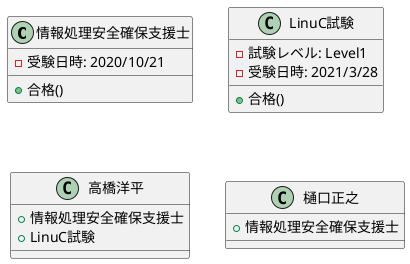 @startuml 資格
class 情報処理安全確保支援士 {
    - 受験日時: 2020/10/21
    + 合格()
}

class LinuC試験 {
    - 試験レベル: Level1
    - 受験日時: 2021/3/28
    + 合格()
}

class 高橋洋平 {
    + 情報処理安全確保支援士
    + LinuC試験
}

class 樋口正之 {
    + 情報処理安全確保支援士
}
@enduml